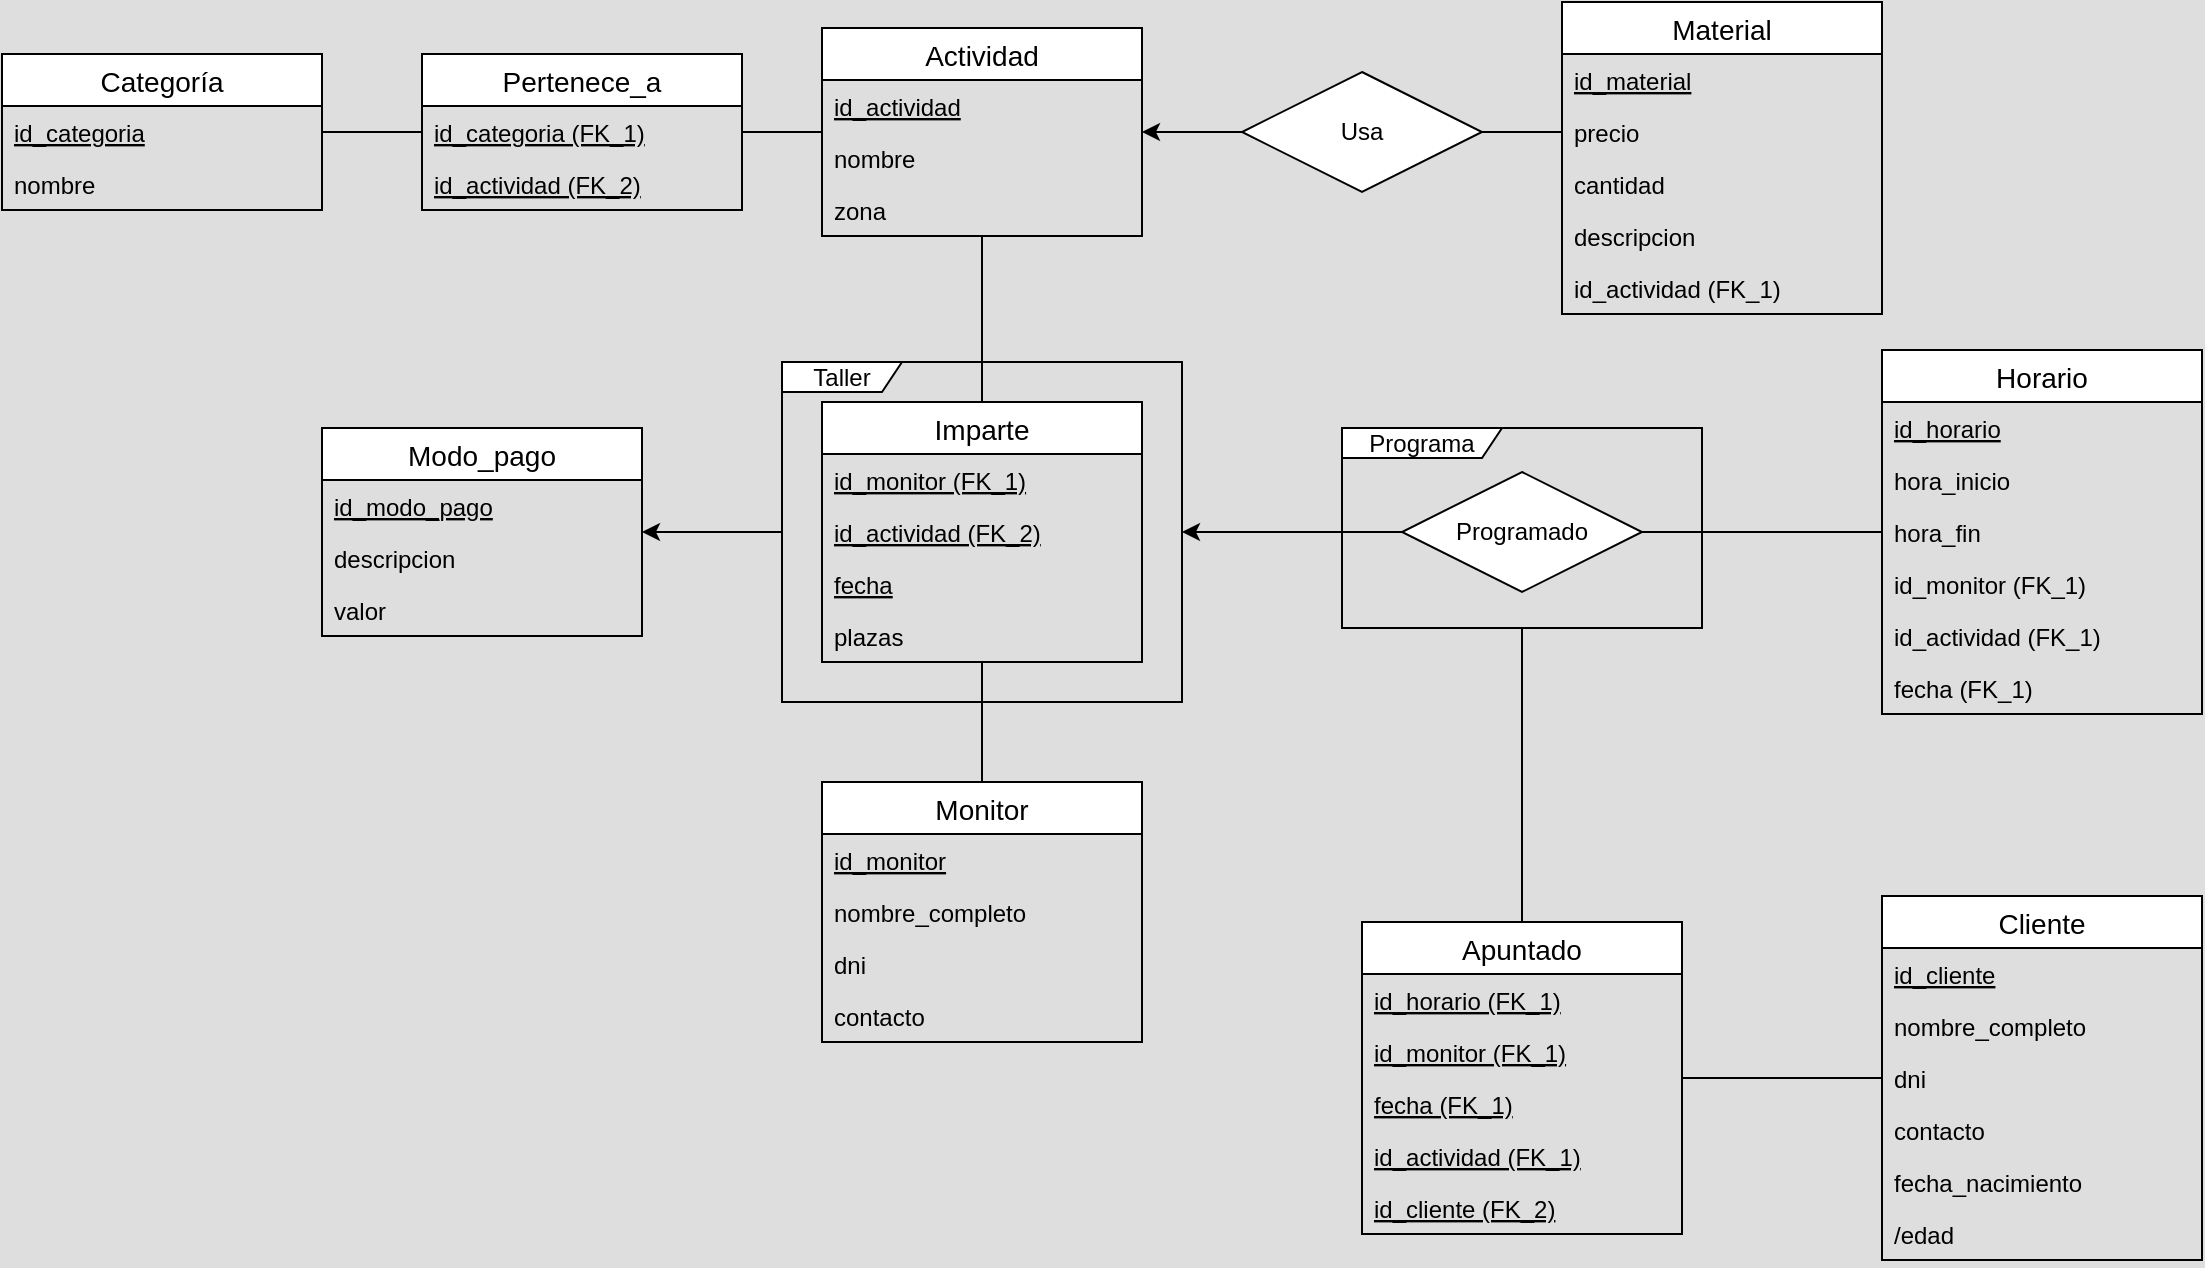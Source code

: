 <mxfile version="13.0.1" type="device"><diagram id="tX625Il0YWmtK7ISpHqI" name="Page-1"><mxGraphModel dx="1086" dy="816" grid="1" gridSize="10" guides="1" tooltips="1" connect="1" arrows="1" fold="1" page="1" pageScale="1" pageWidth="1169" pageHeight="827" background="#DEDEDE" math="0" shadow="0"><root><mxCell id="0"/><mxCell id="1" parent="0"/><mxCell id="6Z5-7HSRxszohHf6fz1V-97" style="edgeStyle=orthogonalEdgeStyle;rounded=0;orthogonalLoop=1;jettySize=auto;html=1;startArrow=none;startFill=0;endArrow=none;endFill=0;" parent="1" source="lGZbz-j92Valycv_4Ji7-32" target="lGZbz-j92Valycv_4Ji7-36" edge="1"><mxGeometry relative="1" as="geometry"><mxPoint x="475" y="155" as="sourcePoint"/><mxPoint x="400" y="155" as="targetPoint"/></mxGeometry></mxCell><mxCell id="6Z5-7HSRxszohHf6fz1V-47" style="edgeStyle=orthogonalEdgeStyle;rounded=0;orthogonalLoop=1;jettySize=auto;html=1;endArrow=none;endFill=0;" parent="1" source="lGZbz-j92Valycv_4Ji7-41" target="lGZbz-j92Valycv_4Ji7-32" edge="1"><mxGeometry relative="1" as="geometry"><mxPoint x="525" y="300" as="sourcePoint"/><mxPoint x="525" y="175" as="targetPoint"/></mxGeometry></mxCell><mxCell id="6Z5-7HSRxszohHf6fz1V-48" style="edgeStyle=orthogonalEdgeStyle;rounded=0;orthogonalLoop=1;jettySize=auto;html=1;endArrow=none;endFill=0;" parent="1" source="lGZbz-j92Valycv_4Ji7-41" target="lGZbz-j92Valycv_4Ji7-27" edge="1"><mxGeometry relative="1" as="geometry"><mxPoint x="525" y="360" as="sourcePoint"/><mxPoint x="525" y="460" as="targetPoint"/></mxGeometry></mxCell><mxCell id="6Z5-7HSRxszohHf6fz1V-46" style="edgeStyle=orthogonalEdgeStyle;rounded=0;orthogonalLoop=1;jettySize=auto;html=1;exitX=1;exitY=0.5;exitDx=0;exitDy=0;entryX=0;entryY=0.5;entryDx=0;entryDy=0;endArrow=none;endFill=0;" parent="1" source="6Z5-7HSRxszohHf6fz1V-44" target="lGZbz-j92Valycv_4Ji7-9" edge="1"><mxGeometry relative="1" as="geometry"><mxPoint x="895" y="155" as="targetPoint"/></mxGeometry></mxCell><mxCell id="6Z5-7HSRxszohHf6fz1V-49" style="edgeStyle=orthogonalEdgeStyle;rounded=0;orthogonalLoop=1;jettySize=auto;html=1;exitX=0;exitY=0.5;exitDx=0;exitDy=0;endArrow=classic;endFill=1;" parent="1" source="6Z5-7HSRxszohHf6fz1V-44" target="lGZbz-j92Valycv_4Ji7-32" edge="1"><mxGeometry relative="1" as="geometry"><mxPoint x="575" y="155" as="targetPoint"/></mxGeometry></mxCell><mxCell id="6Z5-7HSRxszohHf6fz1V-44" value="Usa" style="shape=rhombus;perimeter=rhombusPerimeter;whiteSpace=wrap;html=1;align=center;" parent="1" vertex="1"><mxGeometry x="655" y="125" width="120" height="60" as="geometry"/></mxCell><mxCell id="6Z5-7HSRxszohHf6fz1V-61" style="edgeStyle=orthogonalEdgeStyle;rounded=0;orthogonalLoop=1;jettySize=auto;html=1;endArrow=none;endFill=0;startArrow=classic;startFill=1;" parent="1" source="lGZbz-j92Valycv_4Ji7-16" target="6Z5-7HSRxszohHf6fz1V-54" edge="1"><mxGeometry relative="1" as="geometry"><mxPoint x="95" y="330" as="sourcePoint"/></mxGeometry></mxCell><mxCell id="6Z5-7HSRxszohHf6fz1V-54" value="Taller" style="shape=umlFrame;whiteSpace=wrap;html=1;width=60;height=15;" parent="1" vertex="1"><mxGeometry x="425" y="270" width="200" height="170" as="geometry"/></mxCell><mxCell id="6Z5-7HSRxszohHf6fz1V-69" style="edgeStyle=orthogonalEdgeStyle;rounded=0;orthogonalLoop=1;jettySize=auto;html=1;startArrow=none;startFill=0;endArrow=none;endFill=0;" parent="1" source="lGZbz-j92Valycv_4Ji7-61" target="lGZbz-j92Valycv_4Ji7-20" edge="1"><mxGeometry relative="1" as="geometry"><mxPoint x="-75.0" y="590" as="targetPoint"/></mxGeometry></mxCell><mxCell id="6Z5-7HSRxszohHf6fz1V-149" style="edgeStyle=orthogonalEdgeStyle;rounded=0;orthogonalLoop=1;jettySize=auto;html=1;startArrow=none;startFill=0;endArrow=none;endFill=0;" parent="1" source="lGZbz-j92Valycv_4Ji7-61" target="6Z5-7HSRxszohHf6fz1V-140" edge="1"><mxGeometry relative="1" as="geometry"/></mxCell><mxCell id="6Z5-7HSRxszohHf6fz1V-98" style="edgeStyle=orthogonalEdgeStyle;rounded=0;orthogonalLoop=1;jettySize=auto;html=1;startArrow=none;startFill=0;endArrow=none;endFill=0;entryX=1;entryY=0.5;entryDx=0;entryDy=0;" parent="1" source="lGZbz-j92Valycv_4Ji7-36" target="lGZbz-j92Valycv_4Ji7-4" edge="1"><mxGeometry relative="1" as="geometry"><mxPoint x="280" y="155" as="sourcePoint"/><mxPoint x="195" y="155" as="targetPoint"/></mxGeometry></mxCell><mxCell id="6Z5-7HSRxszohHf6fz1V-123" style="edgeStyle=orthogonalEdgeStyle;rounded=0;orthogonalLoop=1;jettySize=auto;html=1;startArrow=none;startFill=0;endArrow=none;endFill=0;" parent="1" source="6Z5-7HSRxszohHf6fz1V-121" target="lGZbz-j92Valycv_4Ji7-12" edge="1"><mxGeometry relative="1" as="geometry"><mxPoint x="1005" y="355" as="targetPoint"/></mxGeometry></mxCell><mxCell id="6Z5-7HSRxszohHf6fz1V-148" style="edgeStyle=orthogonalEdgeStyle;rounded=0;orthogonalLoop=1;jettySize=auto;html=1;startArrow=none;startFill=0;endArrow=classic;endFill=1;" parent="1" source="6Z5-7HSRxszohHf6fz1V-121" target="6Z5-7HSRxszohHf6fz1V-54" edge="1"><mxGeometry relative="1" as="geometry"/></mxCell><mxCell id="6Z5-7HSRxszohHf6fz1V-121" value="Programado" style="shape=rhombus;perimeter=rhombusPerimeter;whiteSpace=wrap;html=1;align=center;" parent="1" vertex="1"><mxGeometry x="735" y="325" width="120" height="60" as="geometry"/></mxCell><mxCell id="6Z5-7HSRxszohHf6fz1V-140" value="Programa" style="shape=umlFrame;whiteSpace=wrap;html=1;width=80;height=15;" parent="1" vertex="1"><mxGeometry x="705" y="303" width="180" height="100" as="geometry"/></mxCell><mxCell id="lGZbz-j92Valycv_4Ji7-36" value="Pertenece_a" style="swimlane;fontStyle=0;childLayout=stackLayout;horizontal=1;startSize=26;horizontalStack=0;resizeParent=1;resizeParentMax=0;resizeLast=0;collapsible=1;marginBottom=0;align=center;fontSize=14;" parent="1" vertex="1"><mxGeometry x="245" y="116" width="160" height="78" as="geometry"/></mxCell><mxCell id="lGZbz-j92Valycv_4Ji7-37" value="id_categoria (FK_1)" style="text;strokeColor=none;fillColor=none;spacingLeft=4;spacingRight=4;overflow=hidden;rotatable=0;points=[[0,0.5],[1,0.5]];portConstraint=eastwest;fontSize=12;fontStyle=4" parent="lGZbz-j92Valycv_4Ji7-36" vertex="1"><mxGeometry y="26" width="160" height="26" as="geometry"/></mxCell><mxCell id="lGZbz-j92Valycv_4Ji7-38" value="id_actividad (FK_2)" style="text;strokeColor=none;fillColor=none;spacingLeft=4;spacingRight=4;overflow=hidden;rotatable=0;points=[[0,0.5],[1,0.5]];portConstraint=eastwest;fontSize=12;fontStyle=4" parent="lGZbz-j92Valycv_4Ji7-36" vertex="1"><mxGeometry y="52" width="160" height="26" as="geometry"/></mxCell><mxCell id="lGZbz-j92Valycv_4Ji7-3" value="Categoría" style="swimlane;fontStyle=0;childLayout=stackLayout;horizontal=1;startSize=26;horizontalStack=0;resizeParent=1;resizeParentMax=0;resizeLast=0;collapsible=1;marginBottom=0;align=center;fontSize=14;" parent="1" vertex="1"><mxGeometry x="35" y="116" width="160" height="78" as="geometry"/></mxCell><mxCell id="lGZbz-j92Valycv_4Ji7-4" value="id_categoria" style="text;strokeColor=none;fillColor=none;spacingLeft=4;spacingRight=4;overflow=hidden;rotatable=0;points=[[0,0.5],[1,0.5]];portConstraint=eastwest;fontSize=12;fontStyle=4" parent="lGZbz-j92Valycv_4Ji7-3" vertex="1"><mxGeometry y="26" width="160" height="26" as="geometry"/></mxCell><mxCell id="lGZbz-j92Valycv_4Ji7-5" value="nombre" style="text;strokeColor=none;fillColor=none;spacingLeft=4;spacingRight=4;overflow=hidden;rotatable=0;points=[[0,0.5],[1,0.5]];portConstraint=eastwest;fontSize=12;" parent="lGZbz-j92Valycv_4Ji7-3" vertex="1"><mxGeometry y="52" width="160" height="26" as="geometry"/></mxCell><mxCell id="lGZbz-j92Valycv_4Ji7-27" value="Monitor" style="swimlane;fontStyle=0;childLayout=stackLayout;horizontal=1;startSize=26;horizontalStack=0;resizeParent=1;resizeParentMax=0;resizeLast=0;collapsible=1;marginBottom=0;align=center;fontSize=14;" parent="1" vertex="1"><mxGeometry x="445" y="480" width="160" height="130" as="geometry"/></mxCell><mxCell id="lGZbz-j92Valycv_4Ji7-28" value="id_monitor" style="text;strokeColor=none;fillColor=none;spacingLeft=4;spacingRight=4;overflow=hidden;rotatable=0;points=[[0,0.5],[1,0.5]];portConstraint=eastwest;fontSize=12;fontStyle=4" parent="lGZbz-j92Valycv_4Ji7-27" vertex="1"><mxGeometry y="26" width="160" height="26" as="geometry"/></mxCell><mxCell id="lGZbz-j92Valycv_4Ji7-29" value="nombre_completo" style="text;strokeColor=none;fillColor=none;spacingLeft=4;spacingRight=4;overflow=hidden;rotatable=0;points=[[0,0.5],[1,0.5]];portConstraint=eastwest;fontSize=12;" parent="lGZbz-j92Valycv_4Ji7-27" vertex="1"><mxGeometry y="52" width="160" height="26" as="geometry"/></mxCell><mxCell id="lGZbz-j92Valycv_4Ji7-30" value="dni" style="text;strokeColor=none;fillColor=none;spacingLeft=4;spacingRight=4;overflow=hidden;rotatable=0;points=[[0,0.5],[1,0.5]];portConstraint=eastwest;fontSize=12;" parent="lGZbz-j92Valycv_4Ji7-27" vertex="1"><mxGeometry y="78" width="160" height="26" as="geometry"/></mxCell><mxCell id="lGZbz-j92Valycv_4Ji7-31" value="contacto" style="text;strokeColor=none;fillColor=none;spacingLeft=4;spacingRight=4;overflow=hidden;rotatable=0;points=[[0,0.5],[1,0.5]];portConstraint=eastwest;fontSize=12;" parent="lGZbz-j92Valycv_4Ji7-27" vertex="1"><mxGeometry y="104" width="160" height="26" as="geometry"/></mxCell><mxCell id="lGZbz-j92Valycv_4Ji7-32" value="Actividad" style="swimlane;fontStyle=0;childLayout=stackLayout;horizontal=1;startSize=26;horizontalStack=0;resizeParent=1;resizeParentMax=0;resizeLast=0;collapsible=1;marginBottom=0;align=center;fontSize=14;" parent="1" vertex="1"><mxGeometry x="445" y="103" width="160" height="104" as="geometry"/></mxCell><mxCell id="lGZbz-j92Valycv_4Ji7-33" value="id_actividad" style="text;strokeColor=none;fillColor=none;spacingLeft=4;spacingRight=4;overflow=hidden;rotatable=0;points=[[0,0.5],[1,0.5]];portConstraint=eastwest;fontSize=12;fontStyle=4" parent="lGZbz-j92Valycv_4Ji7-32" vertex="1"><mxGeometry y="26" width="160" height="26" as="geometry"/></mxCell><mxCell id="lGZbz-j92Valycv_4Ji7-34" value="nombre" style="text;strokeColor=none;fillColor=none;spacingLeft=4;spacingRight=4;overflow=hidden;rotatable=0;points=[[0,0.5],[1,0.5]];portConstraint=eastwest;fontSize=12;" parent="lGZbz-j92Valycv_4Ji7-32" vertex="1"><mxGeometry y="52" width="160" height="26" as="geometry"/></mxCell><mxCell id="lGZbz-j92Valycv_4Ji7-35" value="zona" style="text;strokeColor=none;fillColor=none;spacingLeft=4;spacingRight=4;overflow=hidden;rotatable=0;points=[[0,0.5],[1,0.5]];portConstraint=eastwest;fontSize=12;" parent="lGZbz-j92Valycv_4Ji7-32" vertex="1"><mxGeometry y="78" width="160" height="26" as="geometry"/></mxCell><mxCell id="lGZbz-j92Valycv_4Ji7-41" value="Imparte" style="swimlane;fontStyle=0;childLayout=stackLayout;horizontal=1;startSize=26;horizontalStack=0;resizeParent=1;resizeParentMax=0;resizeLast=0;collapsible=1;marginBottom=0;align=center;fontSize=14;" parent="1" vertex="1"><mxGeometry x="445" y="290" width="160" height="130" as="geometry"/></mxCell><mxCell id="lGZbz-j92Valycv_4Ji7-42" value="id_monitor (FK_1)" style="text;strokeColor=none;fillColor=none;spacingLeft=4;spacingRight=4;overflow=hidden;rotatable=0;points=[[0,0.5],[1,0.5]];portConstraint=eastwest;fontSize=12;fontStyle=4" parent="lGZbz-j92Valycv_4Ji7-41" vertex="1"><mxGeometry y="26" width="160" height="26" as="geometry"/></mxCell><mxCell id="lGZbz-j92Valycv_4Ji7-43" value="id_actividad (FK_2)" style="text;strokeColor=none;fillColor=none;spacingLeft=4;spacingRight=4;overflow=hidden;rotatable=0;points=[[0,0.5],[1,0.5]];portConstraint=eastwest;fontSize=12;fontStyle=4" parent="lGZbz-j92Valycv_4Ji7-41" vertex="1"><mxGeometry y="52" width="160" height="26" as="geometry"/></mxCell><mxCell id="lGZbz-j92Valycv_4Ji7-44" value="fecha" style="text;strokeColor=none;fillColor=none;spacingLeft=4;spacingRight=4;overflow=hidden;rotatable=0;points=[[0,0.5],[1,0.5]];portConstraint=eastwest;fontSize=12;fontStyle=4" parent="lGZbz-j92Valycv_4Ji7-41" vertex="1"><mxGeometry y="78" width="160" height="26" as="geometry"/></mxCell><mxCell id="lGZbz-j92Valycv_4Ji7-53" value="plazas" style="text;strokeColor=none;fillColor=none;spacingLeft=4;spacingRight=4;overflow=hidden;rotatable=0;points=[[0,0.5],[1,0.5]];portConstraint=eastwest;fontSize=12;" parent="lGZbz-j92Valycv_4Ji7-41" vertex="1"><mxGeometry y="104" width="160" height="26" as="geometry"/></mxCell><mxCell id="lGZbz-j92Valycv_4Ji7-16" value="Modo_pago" style="swimlane;fontStyle=0;childLayout=stackLayout;horizontal=1;startSize=26;horizontalStack=0;resizeParent=1;resizeParentMax=0;resizeLast=0;collapsible=1;marginBottom=0;align=center;fontSize=14;" parent="1" vertex="1"><mxGeometry x="195" y="303" width="160" height="104" as="geometry"/></mxCell><mxCell id="lGZbz-j92Valycv_4Ji7-17" value="id_modo_pago" style="text;strokeColor=none;fillColor=none;spacingLeft=4;spacingRight=4;overflow=hidden;rotatable=0;points=[[0,0.5],[1,0.5]];portConstraint=eastwest;fontSize=12;fontStyle=4" parent="lGZbz-j92Valycv_4Ji7-16" vertex="1"><mxGeometry y="26" width="160" height="26" as="geometry"/></mxCell><mxCell id="lGZbz-j92Valycv_4Ji7-18" value="descripcion" style="text;strokeColor=none;fillColor=none;spacingLeft=4;spacingRight=4;overflow=hidden;rotatable=0;points=[[0,0.5],[1,0.5]];portConstraint=eastwest;fontSize=12;" parent="lGZbz-j92Valycv_4Ji7-16" vertex="1"><mxGeometry y="52" width="160" height="26" as="geometry"/></mxCell><mxCell id="lGZbz-j92Valycv_4Ji7-19" value="valor" style="text;strokeColor=none;fillColor=none;spacingLeft=4;spacingRight=4;overflow=hidden;rotatable=0;points=[[0,0.5],[1,0.5]];portConstraint=eastwest;fontSize=12;" parent="lGZbz-j92Valycv_4Ji7-16" vertex="1"><mxGeometry y="78" width="160" height="26" as="geometry"/></mxCell><mxCell id="lGZbz-j92Valycv_4Ji7-7" value="Material" style="swimlane;fontStyle=0;childLayout=stackLayout;horizontal=1;startSize=26;horizontalStack=0;resizeParent=1;resizeParentMax=0;resizeLast=0;collapsible=1;marginBottom=0;align=center;fontSize=14;" parent="1" vertex="1"><mxGeometry x="815" y="90" width="160" height="156" as="geometry"/></mxCell><mxCell id="lGZbz-j92Valycv_4Ji7-8" value="id_material" style="text;strokeColor=none;fillColor=none;spacingLeft=4;spacingRight=4;overflow=hidden;rotatable=0;points=[[0,0.5],[1,0.5]];portConstraint=eastwest;fontSize=12;fontStyle=4" parent="lGZbz-j92Valycv_4Ji7-7" vertex="1"><mxGeometry y="26" width="160" height="26" as="geometry"/></mxCell><mxCell id="lGZbz-j92Valycv_4Ji7-9" value="precio" style="text;strokeColor=none;fillColor=none;spacingLeft=4;spacingRight=4;overflow=hidden;rotatable=0;points=[[0,0.5],[1,0.5]];portConstraint=eastwest;fontSize=12;" parent="lGZbz-j92Valycv_4Ji7-7" vertex="1"><mxGeometry y="52" width="160" height="26" as="geometry"/></mxCell><mxCell id="lGZbz-j92Valycv_4Ji7-11" value="cantidad" style="text;strokeColor=none;fillColor=none;spacingLeft=4;spacingRight=4;overflow=hidden;rotatable=0;points=[[0,0.5],[1,0.5]];portConstraint=eastwest;fontSize=12;" parent="lGZbz-j92Valycv_4Ji7-7" vertex="1"><mxGeometry y="78" width="160" height="26" as="geometry"/></mxCell><mxCell id="lGZbz-j92Valycv_4Ji7-10" value="descripcion" style="text;strokeColor=none;fillColor=none;spacingLeft=4;spacingRight=4;overflow=hidden;rotatable=0;points=[[0,0.5],[1,0.5]];portConstraint=eastwest;fontSize=12;" parent="lGZbz-j92Valycv_4Ji7-7" vertex="1"><mxGeometry y="104" width="160" height="26" as="geometry"/></mxCell><mxCell id="lGZbz-j92Valycv_4Ji7-40" value="id_actividad (FK_1)" style="text;strokeColor=none;fillColor=none;spacingLeft=4;spacingRight=4;overflow=hidden;rotatable=0;points=[[0,0.5],[1,0.5]];portConstraint=eastwest;fontSize=12;" parent="lGZbz-j92Valycv_4Ji7-7" vertex="1"><mxGeometry y="130" width="160" height="26" as="geometry"/></mxCell><mxCell id="lGZbz-j92Valycv_4Ji7-12" value="Horario" style="swimlane;fontStyle=0;childLayout=stackLayout;horizontal=1;startSize=26;horizontalStack=0;resizeParent=1;resizeParentMax=0;resizeLast=0;collapsible=1;marginBottom=0;align=center;fontSize=14;" parent="1" vertex="1"><mxGeometry x="975" y="264" width="160" height="182" as="geometry"/></mxCell><mxCell id="lGZbz-j92Valycv_4Ji7-13" value="id_horario" style="text;strokeColor=none;fillColor=none;spacingLeft=4;spacingRight=4;overflow=hidden;rotatable=0;points=[[0,0.5],[1,0.5]];portConstraint=eastwest;fontSize=12;fontStyle=4" parent="lGZbz-j92Valycv_4Ji7-12" vertex="1"><mxGeometry y="26" width="160" height="26" as="geometry"/></mxCell><mxCell id="lGZbz-j92Valycv_4Ji7-14" value="hora_inicio" style="text;strokeColor=none;fillColor=none;spacingLeft=4;spacingRight=4;overflow=hidden;rotatable=0;points=[[0,0.5],[1,0.5]];portConstraint=eastwest;fontSize=12;" parent="lGZbz-j92Valycv_4Ji7-12" vertex="1"><mxGeometry y="52" width="160" height="26" as="geometry"/></mxCell><mxCell id="lGZbz-j92Valycv_4Ji7-58" value="hora_fin" style="text;strokeColor=none;fillColor=none;spacingLeft=4;spacingRight=4;overflow=hidden;rotatable=0;points=[[0,0.5],[1,0.5]];portConstraint=eastwest;fontSize=12;" parent="lGZbz-j92Valycv_4Ji7-12" vertex="1"><mxGeometry y="78" width="160" height="26" as="geometry"/></mxCell><mxCell id="lGZbz-j92Valycv_4Ji7-59" value="id_monitor (FK_1)" style="text;strokeColor=none;fillColor=none;spacingLeft=4;spacingRight=4;overflow=hidden;rotatable=0;points=[[0,0.5],[1,0.5]];portConstraint=eastwest;fontSize=12;" parent="lGZbz-j92Valycv_4Ji7-12" vertex="1"><mxGeometry y="104" width="160" height="26" as="geometry"/></mxCell><mxCell id="lGZbz-j92Valycv_4Ji7-60" value="id_actividad (FK_1)" style="text;strokeColor=none;fillColor=none;spacingLeft=4;spacingRight=4;overflow=hidden;rotatable=0;points=[[0,0.5],[1,0.5]];portConstraint=eastwest;fontSize=12;" parent="lGZbz-j92Valycv_4Ji7-12" vertex="1"><mxGeometry y="130" width="160" height="26" as="geometry"/></mxCell><mxCell id="lGZbz-j92Valycv_4Ji7-15" value="fecha (FK_1)" style="text;strokeColor=none;fillColor=none;spacingLeft=4;spacingRight=4;overflow=hidden;rotatable=0;points=[[0,0.5],[1,0.5]];portConstraint=eastwest;fontSize=12;" parent="lGZbz-j92Valycv_4Ji7-12" vertex="1"><mxGeometry y="156" width="160" height="26" as="geometry"/></mxCell><mxCell id="lGZbz-j92Valycv_4Ji7-61" value="Apuntado" style="swimlane;fontStyle=0;childLayout=stackLayout;horizontal=1;startSize=26;horizontalStack=0;resizeParent=1;resizeParentMax=0;resizeLast=0;collapsible=1;marginBottom=0;align=center;fontSize=14;" parent="1" vertex="1"><mxGeometry x="715" y="550" width="160" height="156" as="geometry"/></mxCell><mxCell id="lGZbz-j92Valycv_4Ji7-70" value="id_horario (FK_1)" style="text;strokeColor=none;fillColor=none;spacingLeft=4;spacingRight=4;overflow=hidden;rotatable=0;points=[[0,0.5],[1,0.5]];portConstraint=eastwest;fontSize=12;fontStyle=4" parent="lGZbz-j92Valycv_4Ji7-61" vertex="1"><mxGeometry y="26" width="160" height="26" as="geometry"/></mxCell><mxCell id="lGZbz-j92Valycv_4Ji7-71" value="id_monitor (FK_1)" style="text;strokeColor=none;fillColor=none;spacingLeft=4;spacingRight=4;overflow=hidden;rotatable=0;points=[[0,0.5],[1,0.5]];portConstraint=eastwest;fontSize=12;fontStyle=4" parent="lGZbz-j92Valycv_4Ji7-61" vertex="1"><mxGeometry y="52" width="160" height="26" as="geometry"/></mxCell><mxCell id="lGZbz-j92Valycv_4Ji7-73" value="fecha (FK_1)" style="text;strokeColor=none;fillColor=none;spacingLeft=4;spacingRight=4;overflow=hidden;rotatable=0;points=[[0,0.5],[1,0.5]];portConstraint=eastwest;fontSize=12;fontStyle=4" parent="lGZbz-j92Valycv_4Ji7-61" vertex="1"><mxGeometry y="78" width="160" height="26" as="geometry"/></mxCell><mxCell id="lGZbz-j92Valycv_4Ji7-72" value="id_actividad (FK_1)" style="text;strokeColor=none;fillColor=none;spacingLeft=4;spacingRight=4;overflow=hidden;rotatable=0;points=[[0,0.5],[1,0.5]];portConstraint=eastwest;fontSize=12;fontStyle=4" parent="lGZbz-j92Valycv_4Ji7-61" vertex="1"><mxGeometry y="104" width="160" height="26" as="geometry"/></mxCell><mxCell id="lGZbz-j92Valycv_4Ji7-62" value="id_cliente (FK_2)" style="text;strokeColor=none;fillColor=none;spacingLeft=4;spacingRight=4;overflow=hidden;rotatable=0;points=[[0,0.5],[1,0.5]];portConstraint=eastwest;fontSize=12;fontStyle=4" parent="lGZbz-j92Valycv_4Ji7-61" vertex="1"><mxGeometry y="130" width="160" height="26" as="geometry"/></mxCell><mxCell id="lGZbz-j92Valycv_4Ji7-20" value="Cliente" style="swimlane;fontStyle=0;childLayout=stackLayout;horizontal=1;startSize=26;horizontalStack=0;resizeParent=1;resizeParentMax=0;resizeLast=0;collapsible=1;marginBottom=0;align=center;fontSize=14;" parent="1" vertex="1"><mxGeometry x="975" y="537" width="160" height="182" as="geometry"/></mxCell><mxCell id="lGZbz-j92Valycv_4Ji7-21" value="id_cliente" style="text;strokeColor=none;fillColor=none;spacingLeft=4;spacingRight=4;overflow=hidden;rotatable=0;points=[[0,0.5],[1,0.5]];portConstraint=eastwest;fontSize=12;fontStyle=4" parent="lGZbz-j92Valycv_4Ji7-20" vertex="1"><mxGeometry y="26" width="160" height="26" as="geometry"/></mxCell><mxCell id="lGZbz-j92Valycv_4Ji7-22" value="nombre_completo" style="text;strokeColor=none;fillColor=none;spacingLeft=4;spacingRight=4;overflow=hidden;rotatable=0;points=[[0,0.5],[1,0.5]];portConstraint=eastwest;fontSize=12;" parent="lGZbz-j92Valycv_4Ji7-20" vertex="1"><mxGeometry y="52" width="160" height="26" as="geometry"/></mxCell><mxCell id="lGZbz-j92Valycv_4Ji7-23" value="dni" style="text;strokeColor=none;fillColor=none;spacingLeft=4;spacingRight=4;overflow=hidden;rotatable=0;points=[[0,0.5],[1,0.5]];portConstraint=eastwest;fontSize=12;" parent="lGZbz-j92Valycv_4Ji7-20" vertex="1"><mxGeometry y="78" width="160" height="26" as="geometry"/></mxCell><mxCell id="lGZbz-j92Valycv_4Ji7-25" value="contacto" style="text;strokeColor=none;fillColor=none;spacingLeft=4;spacingRight=4;overflow=hidden;rotatable=0;points=[[0,0.5],[1,0.5]];portConstraint=eastwest;fontSize=12;" parent="lGZbz-j92Valycv_4Ji7-20" vertex="1"><mxGeometry y="104" width="160" height="26" as="geometry"/></mxCell><mxCell id="lGZbz-j92Valycv_4Ji7-26" value="fecha_nacimiento" style="text;strokeColor=none;fillColor=none;spacingLeft=4;spacingRight=4;overflow=hidden;rotatable=0;points=[[0,0.5],[1,0.5]];portConstraint=eastwest;fontSize=12;" parent="lGZbz-j92Valycv_4Ji7-20" vertex="1"><mxGeometry y="130" width="160" height="26" as="geometry"/></mxCell><mxCell id="lGZbz-j92Valycv_4Ji7-24" value="/edad" style="text;strokeColor=none;fillColor=none;spacingLeft=4;spacingRight=4;overflow=hidden;rotatable=0;points=[[0,0.5],[1,0.5]];portConstraint=eastwest;fontSize=12;" parent="lGZbz-j92Valycv_4Ji7-20" vertex="1"><mxGeometry y="156" width="160" height="26" as="geometry"/></mxCell></root></mxGraphModel></diagram></mxfile>